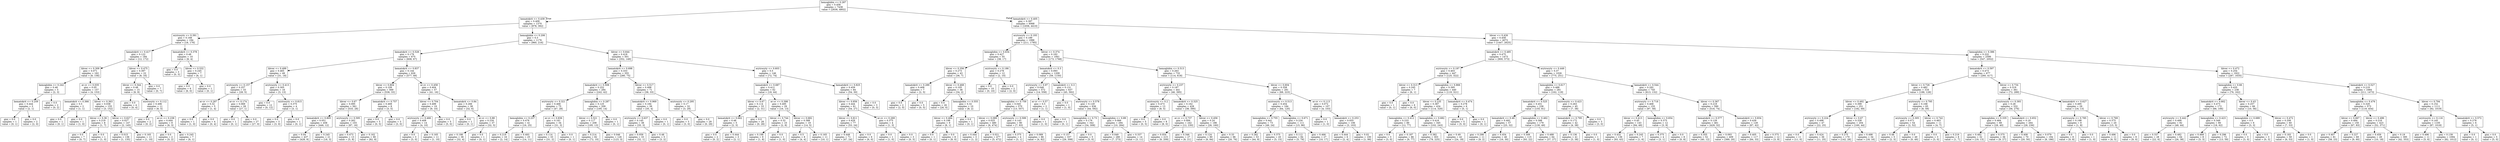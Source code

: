 digraph Tree {
node [shape=box] ;
0 [label="hemoglobin <= 0.287\ngini = 0.458\nsamples = 7438\nvalue = [2636, 4802]"] ;
1 [label="hematokrit <= 0.439\ngini = 0.409\nsamples = 1370\nvalue = [978, 392]"] ;
0 -> 1 [labeldistance=2.5, labelangle=45, headlabel="True"] ;
2 [label="erytrocyty <= 0.391\ngini = 0.168\nsamples = 194\nvalue = [18, 176]"] ;
1 -> 2 ;
3 [label="hematokrit <= 0.417\ngini = 0.122\nsamples = 184\nvalue = [12, 172]"] ;
2 -> 3 ;
4 [label="hbver <= 0.309\ngini = 0.071\nsamples = 162\nvalue = [6, 156]"] ;
3 -> 4 ;
5 [label="hemoglobin <= 0.242\ngini = 0.48\nsamples = 5\nvalue = [2, 3]"] ;
4 -> 5 ;
6 [label="hematokrit <= 0.259\ngini = 0.444\nsamples = 3\nvalue = [2, 1]"] ;
5 -> 6 ;
7 [label="gini = 0.0\nsamples = 1\nvalue = [0, 1]"] ;
6 -> 7 ;
8 [label="gini = 0.0\nsamples = 2\nvalue = [2, 0]"] ;
6 -> 8 ;
9 [label="gini = 0.0\nsamples = 2\nvalue = [0, 2]"] ;
5 -> 9 ;
10 [label="er-cv <= 0.035\ngini = 0.05\nsamples = 157\nvalue = [4, 153]"] ;
4 -> 10 ;
11 [label="hematokrit <= 0.366\ngini = 0.5\nsamples = 2\nvalue = [1, 1]"] ;
10 -> 11 ;
12 [label="gini = 0.0\nsamples = 1\nvalue = [0, 1]"] ;
11 -> 12 ;
13 [label="gini = 0.0\nsamples = 1\nvalue = [1, 0]"] ;
11 -> 13 ;
14 [label="hbver <= 0.363\ngini = 0.038\nsamples = 155\nvalue = [3, 152]"] ;
10 -> 14 ;
15 [label="hbver <= 0.36\ngini = 0.219\nsamples = 8\nvalue = [1, 7]"] ;
14 -> 15 ;
16 [label="gini = 0.0\nsamples = 7\nvalue = [0, 7]"] ;
15 -> 16 ;
17 [label="gini = 0.0\nsamples = 1\nvalue = [1, 0]"] ;
15 -> 17 ;
18 [label="hbver <= 0.627\ngini = 0.027\nsamples = 147\nvalue = [2, 145]"] ;
14 -> 18 ;
19 [label="gini = 0.015\nsamples = 136\nvalue = [1, 135]"] ;
18 -> 19 ;
20 [label="gini = 0.165\nsamples = 11\nvalue = [1, 10]"] ;
18 -> 20 ;
21 [label="hbver <= 0.475\ngini = 0.397\nsamples = 22\nvalue = [6, 16]"] ;
3 -> 21 ;
22 [label="hbver <= 0.344\ngini = 0.48\nsamples = 15\nvalue = [6, 9]"] ;
21 -> 22 ;
23 [label="gini = 0.0\nsamples = 4\nvalue = [0, 4]"] ;
22 -> 23 ;
24 [label="erytrocyty <= 0.112\ngini = 0.496\nsamples = 11\nvalue = [6, 5]"] ;
22 -> 24 ;
25 [label="gini = 0.0\nsamples = 2\nvalue = [0, 2]"] ;
24 -> 25 ;
26 [label="er-cv <= 0.238\ngini = 0.444\nsamples = 9\nvalue = [6, 3]"] ;
24 -> 26 ;
27 [label="gini = 0.0\nsamples = 2\nvalue = [0, 2]"] ;
26 -> 27 ;
28 [label="gini = 0.245\nsamples = 7\nvalue = [6, 1]"] ;
26 -> 28 ;
29 [label="gini = 0.0\nsamples = 7\nvalue = [0, 7]"] ;
21 -> 29 ;
30 [label="hematokrit <= 0.378\ngini = 0.48\nsamples = 10\nvalue = [6, 4]"] ;
2 -> 30 ;
31 [label="gini = 0.0\nsamples = 3\nvalue = [0, 3]"] ;
30 -> 31 ;
32 [label="hbver <= 0.532\ngini = 0.245\nsamples = 7\nvalue = [6, 1]"] ;
30 -> 32 ;
33 [label="gini = 0.0\nsamples = 6\nvalue = [6, 0]"] ;
32 -> 33 ;
34 [label="gini = 0.0\nsamples = 1\nvalue = [0, 1]"] ;
32 -> 34 ;
35 [label="hemoglobin <= 0.206\ngini = 0.3\nsamples = 1176\nvalue = [960, 216]"] ;
1 -> 35 ;
36 [label="hematokrit <= 0.528\ngini = 0.179\nsamples = 675\nvalue = [608, 67]"] ;
35 -> 36 ;
37 [label="hbver <= 0.499\ngini = 0.465\nsamples = 49\nvalue = [31, 18]"] ;
36 -> 37 ;
38 [label="erytrocyty <= 0.157\ngini = 0.257\nsamples = 33\nvalue = [28, 5]"] ;
37 -> 38 ;
39 [label="er-cv <= 0.287\ngini = 0.32\nsamples = 5\nvalue = [1, 4]"] ;
38 -> 39 ;
40 [label="gini = 0.0\nsamples = 1\nvalue = [1, 0]"] ;
39 -> 40 ;
41 [label="gini = 0.0\nsamples = 4\nvalue = [0, 4]"] ;
39 -> 41 ;
42 [label="er-cv <= 0.174\ngini = 0.069\nsamples = 28\nvalue = [27, 1]"] ;
38 -> 42 ;
43 [label="gini = 0.0\nsamples = 1\nvalue = [0, 1]"] ;
42 -> 43 ;
44 [label="gini = 0.0\nsamples = 27\nvalue = [27, 0]"] ;
42 -> 44 ;
45 [label="erytrocyty <= 0.413\ngini = 0.305\nsamples = 16\nvalue = [3, 13]"] ;
37 -> 45 ;
46 [label="gini = 0.0\nsamples = 12\nvalue = [0, 12]"] ;
45 -> 46 ;
47 [label="erytrocyty <= 0.815\ngini = 0.375\nsamples = 4\nvalue = [3, 1]"] ;
45 -> 47 ;
48 [label="gini = 0.0\nsamples = 3\nvalue = [3, 0]"] ;
47 -> 48 ;
49 [label="gini = 0.0\nsamples = 1\nvalue = [0, 1]"] ;
47 -> 49 ;
50 [label="hematokrit <= 0.837\ngini = 0.144\nsamples = 626\nvalue = [577, 49]"] ;
36 -> 50 ;
51 [label="hbver <= 0.804\ngini = 0.109\nsamples = 569\nvalue = [536, 33]"] ;
50 -> 51 ;
52 [label="hbver <= 0.67\ngini = 0.095\nsamples = 561\nvalue = [533, 28]"] ;
51 -> 52 ;
53 [label="hematokrit <= 0.805\ngini = 0.051\nsamples = 458\nvalue = [446, 12]"] ;
52 -> 53 ;
54 [label="gini = 0.04\nsamples = 437\nvalue = [428, 9]"] ;
53 -> 54 ;
55 [label="gini = 0.245\nsamples = 21\nvalue = [18, 3]"] ;
53 -> 55 ;
56 [label="erytrocyty <= 0.595\ngini = 0.262\nsamples = 103\nvalue = [87, 16]"] ;
52 -> 56 ;
57 [label="gini = 0.473\nsamples = 13\nvalue = [5, 8]"] ;
56 -> 57 ;
58 [label="gini = 0.162\nsamples = 90\nvalue = [82, 8]"] ;
56 -> 58 ;
59 [label="hematokrit <= 0.757\ngini = 0.469\nsamples = 8\nvalue = [3, 5]"] ;
51 -> 59 ;
60 [label="gini = 0.0\nsamples = 5\nvalue = [0, 5]"] ;
59 -> 60 ;
61 [label="gini = 0.0\nsamples = 3\nvalue = [3, 0]"] ;
59 -> 61 ;
62 [label="er-cv <= 0.458\ngini = 0.404\nsamples = 57\nvalue = [41, 16]"] ;
50 -> 62 ;
63 [label="hbver <= 0.704\ngini = 0.499\nsamples = 19\nvalue = [9, 10]"] ;
62 -> 63 ;
64 [label="erytrocyty <= 0.466\ngini = 0.408\nsamples = 14\nvalue = [4, 10]"] ;
63 -> 64 ;
65 [label="gini = 0.0\nsamples = 3\nvalue = [3, 0]"] ;
64 -> 65 ;
66 [label="gini = 0.165\nsamples = 11\nvalue = [1, 10]"] ;
64 -> 66 ;
67 [label="gini = 0.0\nsamples = 5\nvalue = [5, 0]"] ;
63 -> 67 ;
68 [label="hematokrit <= 0.84\ngini = 0.266\nsamples = 38\nvalue = [32, 6]"] ;
62 -> 68 ;
69 [label="gini = 0.0\nsamples = 1\nvalue = [0, 1]"] ;
68 -> 69 ;
70 [label="er-cv <= 0.88\ngini = 0.234\nsamples = 37\nvalue = [32, 5]"] ;
68 -> 70 ;
71 [label="gini = 0.198\nsamples = 36\nvalue = [32, 4]"] ;
70 -> 71 ;
72 [label="gini = 0.0\nsamples = 1\nvalue = [0, 1]"] ;
70 -> 72 ;
73 [label="hbver <= 0.644\ngini = 0.418\nsamples = 501\nvalue = [352, 149]"] ;
35 -> 73 ;
74 [label="hematokrit <= 0.698\ngini = 0.333\nsamples = 355\nvalue = [280, 75]"] ;
73 -> 74 ;
75 [label="hematokrit <= 0.508\ngini = 0.252\nsamples = 284\nvalue = [242, 42]"] ;
74 -> 75 ;
76 [label="erytrocyty <= 0.321\ngini = 0.468\nsamples = 75\nvalue = [47, 28]"] ;
75 -> 76 ;
77 [label="hemoglobin <= 0.237\ngini = 0.476\nsamples = 41\nvalue = [16, 25]"] ;
76 -> 77 ;
78 [label="gini = 0.219\nsamples = 16\nvalue = [2, 14]"] ;
77 -> 78 ;
79 [label="gini = 0.493\nsamples = 25\nvalue = [14, 11]"] ;
77 -> 79 ;
80 [label="er-cv <= 0.836\ngini = 0.161\nsamples = 34\nvalue = [31, 3]"] ;
76 -> 80 ;
81 [label="gini = 0.114\nsamples = 33\nvalue = [31, 2]"] ;
80 -> 81 ;
82 [label="gini = 0.0\nsamples = 1\nvalue = [0, 1]"] ;
80 -> 82 ;
83 [label="hemoglobin <= 0.287\ngini = 0.125\nsamples = 209\nvalue = [195, 14]"] ;
75 -> 83 ;
84 [label="hbver <= 0.521\ngini = 0.117\nsamples = 208\nvalue = [195, 13]"] ;
83 -> 84 ;
85 [label="gini = 0.214\nsamples = 82\nvalue = [72, 10]"] ;
84 -> 85 ;
86 [label="gini = 0.046\nsamples = 126\nvalue = [123, 3]"] ;
84 -> 86 ;
87 [label="gini = 0.0\nsamples = 1\nvalue = [0, 1]"] ;
83 -> 87 ;
88 [label="hbver <= 0.517\ngini = 0.498\nsamples = 71\nvalue = [38, 33]"] ;
74 -> 88 ;
89 [label="hematokrit <= 0.969\ngini = 0.184\nsamples = 39\nvalue = [35, 4]"] ;
88 -> 89 ;
90 [label="erytrocyty <= 0.637\ngini = 0.145\nsamples = 38\nvalue = [35, 3]"] ;
89 -> 90 ;
91 [label="gini = 0.059\nsamples = 33\nvalue = [32, 1]"] ;
90 -> 91 ;
92 [label="gini = 0.48\nsamples = 5\nvalue = [3, 2]"] ;
90 -> 92 ;
93 [label="gini = 0.0\nsamples = 1\nvalue = [0, 1]"] ;
89 -> 93 ;
94 [label="erytrocyty <= 0.295\ngini = 0.17\nsamples = 32\nvalue = [3, 29]"] ;
88 -> 94 ;
95 [label="gini = 0.0\nsamples = 3\nvalue = [3, 0]"] ;
94 -> 95 ;
96 [label="gini = 0.0\nsamples = 29\nvalue = [0, 29]"] ;
94 -> 96 ;
97 [label="erytrocyty <= 0.603\ngini = 0.5\nsamples = 146\nvalue = [72, 74]"] ;
73 -> 97 ;
98 [label="hematokrit <= 0.687\ngini = 0.412\nsamples = 62\nvalue = [18, 44]"] ;
97 -> 98 ;
99 [label="hbver <= 0.67\ngini = 0.114\nsamples = 33\nvalue = [2, 31]"] ;
98 -> 99 ;
100 [label="hematokrit <= 0.662\ngini = 0.48\nsamples = 5\nvalue = [2, 3]"] ;
99 -> 100 ;
101 [label="gini = 0.0\nsamples = 2\nvalue = [0, 2]"] ;
100 -> 101 ;
102 [label="gini = 0.444\nsamples = 3\nvalue = [2, 1]"] ;
100 -> 102 ;
103 [label="gini = 0.0\nsamples = 28\nvalue = [0, 28]"] ;
99 -> 103 ;
104 [label="er-cv <= 0.398\ngini = 0.495\nsamples = 29\nvalue = [16, 13]"] ;
98 -> 104 ;
105 [label="hbver <= 0.744\ngini = 0.32\nsamples = 10\nvalue = [2, 8]"] ;
104 -> 105 ;
106 [label="gini = 0.198\nsamples = 9\nvalue = [1, 8]"] ;
105 -> 106 ;
107 [label="gini = 0.0\nsamples = 1\nvalue = [1, 0]"] ;
105 -> 107 ;
108 [label="hbver <= 0.682\ngini = 0.388\nsamples = 19\nvalue = [14, 5]"] ;
104 -> 108 ;
109 [label="gini = 0.5\nsamples = 8\nvalue = [4, 4]"] ;
108 -> 109 ;
110 [label="gini = 0.165\nsamples = 11\nvalue = [10, 1]"] ;
108 -> 110 ;
111 [label="hematokrit <= 0.825\ngini = 0.459\nsamples = 84\nvalue = [54, 30]"] ;
97 -> 111 ;
112 [label="hbver <= 0.856\ngini = 0.444\nsamples = 81\nvalue = [54, 27]"] ;
111 -> 112 ;
113 [label="hbver <= 0.811\ngini = 0.429\nsamples = 77\nvalue = [53, 24]"] ;
112 -> 113 ;
114 [label="gini = 0.448\nsamples = 71\nvalue = [47, 24]"] ;
113 -> 114 ;
115 [label="gini = 0.0\nsamples = 6\nvalue = [6, 0]"] ;
113 -> 115 ;
116 [label="er-cv <= 0.269\ngini = 0.375\nsamples = 4\nvalue = [1, 3]"] ;
112 -> 116 ;
117 [label="gini = 0.0\nsamples = 1\nvalue = [1, 0]"] ;
116 -> 117 ;
118 [label="gini = 0.0\nsamples = 3\nvalue = [0, 3]"] ;
116 -> 118 ;
119 [label="gini = 0.0\nsamples = 3\nvalue = [0, 3]"] ;
111 -> 119 ;
120 [label="hematokrit <= 0.405\ngini = 0.397\nsamples = 6068\nvalue = [1658, 4410]"] ;
0 -> 120 [labeldistance=2.5, labelangle=-45, headlabel="False"] ;
121 [label="erytrocyty <= 0.193\ngini = 0.189\nsamples = 1996\nvalue = [211, 1785]"] ;
120 -> 121 ;
122 [label="hemoglobin <= 0.634\ngini = 0.427\nsamples = 55\nvalue = [38, 17]"] ;
121 -> 122 ;
123 [label="hbver <= 0.356\ngini = 0.273\nsamples = 43\nvalue = [36, 7]"] ;
122 -> 123 ;
124 [label="hematokrit <= 0.289\ngini = 0.408\nsamples = 7\nvalue = [2, 5]"] ;
123 -> 124 ;
125 [label="gini = 0.0\nsamples = 2\nvalue = [2, 0]"] ;
124 -> 125 ;
126 [label="gini = 0.0\nsamples = 5\nvalue = [0, 5]"] ;
124 -> 126 ;
127 [label="hbver <= 0.468\ngini = 0.105\nsamples = 36\nvalue = [34, 2]"] ;
123 -> 127 ;
128 [label="gini = 0.0\nsamples = 26\nvalue = [26, 0]"] ;
127 -> 128 ;
129 [label="hemoglobin <= 0.555\ngini = 0.32\nsamples = 10\nvalue = [8, 2]"] ;
127 -> 129 ;
130 [label="hbver <= 0.484\ngini = 0.198\nsamples = 9\nvalue = [8, 1]"] ;
129 -> 130 ;
131 [label="gini = 0.0\nsamples = 1\nvalue = [0, 1]"] ;
130 -> 131 ;
132 [label="gini = 0.0\nsamples = 8\nvalue = [8, 0]"] ;
130 -> 132 ;
133 [label="gini = 0.0\nsamples = 1\nvalue = [0, 1]"] ;
129 -> 133 ;
134 [label="erytrocyty <= 0.186\ngini = 0.278\nsamples = 12\nvalue = [2, 10]"] ;
122 -> 134 ;
135 [label="gini = 0.0\nsamples = 10\nvalue = [0, 10]"] ;
134 -> 135 ;
136 [label="gini = 0.0\nsamples = 2\nvalue = [2, 0]"] ;
134 -> 136 ;
137 [label="hbver <= 0.374\ngini = 0.162\nsamples = 1941\nvalue = [173, 1768]"] ;
121 -> 137 ;
138 [label="hematokrit <= 0.3\ngini = 0.093\nsamples = 1209\nvalue = [59, 1150]"] ;
137 -> 138 ;
139 [label="erytrocyty <= 0.97\ngini = 0.048\nsamples = 572\nvalue = [14, 558]"] ;
138 -> 139 ;
140 [label="hemoglobin <= 0.759\ngini = 0.045\nsamples = 570\nvalue = [13, 557]"] ;
139 -> 140 ;
141 [label="hbver <= 0.089\ngini = 0.025\nsamples = 480\nvalue = [6, 474]"] ;
140 -> 141 ;
142 [label="gini = 0.444\nsamples = 3\nvalue = [1, 2]"] ;
141 -> 142 ;
143 [label="gini = 0.021\nsamples = 477\nvalue = [5, 472]"] ;
141 -> 143 ;
144 [label="erytrocyty <= 0.599\ngini = 0.143\nsamples = 90\nvalue = [7, 83]"] ;
140 -> 144 ;
145 [label="gini = 0.375\nsamples = 4\nvalue = [3, 1]"] ;
144 -> 145 ;
146 [label="gini = 0.089\nsamples = 86\nvalue = [4, 82]"] ;
144 -> 146 ;
147 [label="er-cv <= 0.57\ngini = 0.5\nsamples = 2\nvalue = [1, 1]"] ;
139 -> 147 ;
148 [label="gini = 0.0\nsamples = 1\nvalue = [1, 0]"] ;
147 -> 148 ;
149 [label="gini = 0.0\nsamples = 1\nvalue = [0, 1]"] ;
147 -> 149 ;
150 [label="hematokrit <= 0.3\ngini = 0.131\nsamples = 637\nvalue = [45, 592]"] ;
138 -> 150 ;
151 [label="gini = 0.0\nsamples = 1\nvalue = [1, 0]"] ;
150 -> 151 ;
152 [label="erytrocyty <= 0.578\ngini = 0.129\nsamples = 636\nvalue = [44, 592]"] ;
150 -> 152 ;
153 [label="hemoglobin <= 0.73\ngini = 0.179\nsamples = 342\nvalue = [34, 308]"] ;
152 -> 153 ;
154 [label="gini = 0.157\nsamples = 337\nvalue = [29, 308]"] ;
153 -> 154 ;
155 [label="gini = 0.0\nsamples = 5\nvalue = [5, 0]"] ;
153 -> 155 ;
156 [label="hemoglobin <= 0.89\ngini = 0.066\nsamples = 294\nvalue = [10, 284]"] ;
152 -> 156 ;
157 [label="gini = 0.049\nsamples = 280\nvalue = [7, 273]"] ;
156 -> 157 ;
158 [label="gini = 0.337\nsamples = 14\nvalue = [3, 11]"] ;
156 -> 158 ;
159 [label="hemoglobin <= 0.513\ngini = 0.263\nsamples = 732\nvalue = [114, 618]"] ;
137 -> 159 ;
160 [label="erytrocyty <= 0.237\ngini = 0.187\nsamples = 441\nvalue = [46, 395]"] ;
159 -> 160 ;
161 [label="erytrocyty <= 0.2\ngini = 0.473\nsamples = 13\nvalue = [8, 5]"] ;
160 -> 161 ;
162 [label="gini = 0.0\nsamples = 5\nvalue = [0, 5]"] ;
161 -> 162 ;
163 [label="gini = 0.0\nsamples = 8\nvalue = [8, 0]"] ;
161 -> 163 ;
164 [label="hematokrit <= 0.325\ngini = 0.162\nsamples = 428\nvalue = [38, 390]"] ;
160 -> 164 ;
165 [label="er-cv <= 0.737\ngini = 0.094\nsamples = 242\nvalue = [12, 230]"] ;
164 -> 165 ;
166 [label="gini = 0.054\nsamples = 215\nvalue = [6, 209]"] ;
165 -> 166 ;
167 [label="gini = 0.346\nsamples = 27\nvalue = [6, 21]"] ;
165 -> 167 ;
168 [label="hbver <= 0.456\ngini = 0.24\nsamples = 186\nvalue = [26, 160]"] ;
164 -> 168 ;
169 [label="gini = 0.124\nsamples = 90\nvalue = [6, 84]"] ;
168 -> 169 ;
170 [label="gini = 0.33\nsamples = 96\nvalue = [20, 76]"] ;
168 -> 170 ;
171 [label="hbver <= 0.604\ngini = 0.358\nsamples = 291\nvalue = [68, 223]"] ;
159 -> 171 ;
172 [label="erytrocyty <= 0.513\ngini = 0.454\nsamples = 184\nvalue = [64, 120]"] ;
171 -> 172 ;
173 [label="hemoglobin <= 0.755\ngini = 0.441\nsamples = 73\nvalue = [49, 24]"] ;
172 -> 173 ;
174 [label="gini = 0.282\nsamples = 53\nvalue = [44, 9]"] ;
173 -> 174 ;
175 [label="gini = 0.375\nsamples = 20\nvalue = [5, 15]"] ;
173 -> 175 ;
176 [label="hemoglobin <= 0.671\ngini = 0.234\nsamples = 111\nvalue = [15, 96]"] ;
172 -> 176 ;
177 [label="gini = 0.112\nsamples = 84\nvalue = [5, 79]"] ;
176 -> 177 ;
178 [label="gini = 0.466\nsamples = 27\nvalue = [10, 17]"] ;
176 -> 178 ;
179 [label="er-cv <= 0.113\ngini = 0.072\nsamples = 107\nvalue = [4, 103]"] ;
171 -> 179 ;
180 [label="gini = 0.0\nsamples = 1\nvalue = [1, 0]"] ;
179 -> 180 ;
181 [label="hematokrit <= 0.253\ngini = 0.055\nsamples = 106\nvalue = [3, 103]"] ;
179 -> 181 ;
182 [label="gini = 0.444\nsamples = 6\nvalue = [2, 4]"] ;
181 -> 182 ;
183 [label="gini = 0.02\nsamples = 100\nvalue = [1, 99]"] ;
181 -> 183 ;
184 [label="hbver <= 0.426\ngini = 0.458\nsamples = 4072\nvalue = [1447, 2625]"] ;
120 -> 184 ;
185 [label="hematokrit <= 0.485\ngini = 0.475\nsamples = 1473\nvalue = [900, 573]"] ;
184 -> 185 ;
186 [label="erytrocyty <= 0.197\ngini = 0.403\nsamples = 447\nvalue = [125, 322]"] ;
185 -> 186 ;
187 [label="hbver <= 0.313\ngini = 0.245\nsamples = 7\nvalue = [6, 1]"] ;
186 -> 187 ;
188 [label="gini = 0.0\nsamples = 1\nvalue = [0, 1]"] ;
187 -> 188 ;
189 [label="gini = 0.0\nsamples = 6\nvalue = [6, 0]"] ;
187 -> 189 ;
190 [label="hemoglobin <= 0.866\ngini = 0.395\nsamples = 440\nvalue = [119, 321]"] ;
186 -> 190 ;
191 [label="hbver <= 0.235\ngini = 0.387\nsamples = 434\nvalue = [114, 320]"] ;
190 -> 191 ;
192 [label="hemoglobin <= 0.412\ngini = 0.233\nsamples = 89\nvalue = [12, 77]"] ;
191 -> 192 ;
193 [label="gini = 0.0\nsamples = 3\nvalue = [3, 0]"] ;
192 -> 193 ;
194 [label="gini = 0.187\nsamples = 86\nvalue = [9, 77]"] ;
192 -> 194 ;
195 [label="hemoglobin <= 0.682\ngini = 0.416\nsamples = 345\nvalue = [102, 243]"] ;
191 -> 195 ;
196 [label="gini = 0.382\nsamples = 303\nvalue = [78, 225]"] ;
195 -> 196 ;
197 [label="gini = 0.49\nsamples = 42\nvalue = [24, 18]"] ;
195 -> 197 ;
198 [label="hematokrit <= 0.474\ngini = 0.278\nsamples = 6\nvalue = [5, 1]"] ;
190 -> 198 ;
199 [label="gini = 0.0\nsamples = 5\nvalue = [5, 0]"] ;
198 -> 199 ;
200 [label="gini = 0.0\nsamples = 1\nvalue = [0, 1]"] ;
198 -> 200 ;
201 [label="erytrocyty <= 0.449\ngini = 0.37\nsamples = 1026\nvalue = [775, 251]"] ;
185 -> 201 ;
202 [label="hemoglobin <= 0.617\ngini = 0.488\nsamples = 281\nvalue = [162, 119]"] ;
201 -> 202 ;
203 [label="hematokrit <= 0.525\ngini = 0.451\nsamples = 236\nvalue = [155, 81]"] ;
202 -> 203 ;
204 [label="hematokrit <= 0.49\ngini = 0.492\nsamples = 57\nvalue = [25, 32]"] ;
203 -> 204 ;
205 [label="gini = 0.298\nsamples = 11\nvalue = [9, 2]"] ;
204 -> 205 ;
206 [label="gini = 0.454\nsamples = 46\nvalue = [16, 30]"] ;
204 -> 206 ;
207 [label="hemoglobin <= 0.462\ngini = 0.398\nsamples = 179\nvalue = [130, 49]"] ;
203 -> 207 ;
208 [label="gini = 0.309\nsamples = 115\nvalue = [93, 22]"] ;
207 -> 208 ;
209 [label="gini = 0.488\nsamples = 64\nvalue = [37, 27]"] ;
207 -> 209 ;
210 [label="erytrocyty <= 0.423\ngini = 0.263\nsamples = 45\nvalue = [7, 38]"] ;
202 -> 210 ;
211 [label="hematokrit <= 0.795\ngini = 0.172\nsamples = 42\nvalue = [4, 38]"] ;
210 -> 211 ;
212 [label="gini = 0.136\nsamples = 41\nvalue = [3, 38]"] ;
211 -> 212 ;
213 [label="gini = 0.0\nsamples = 1\nvalue = [1, 0]"] ;
211 -> 213 ;
214 [label="gini = 0.0\nsamples = 3\nvalue = [3, 0]"] ;
210 -> 214 ;
215 [label="hematokrit <= 0.544\ngini = 0.292\nsamples = 745\nvalue = [613, 132]"] ;
201 -> 215 ;
216 [label="erytrocyty <= 0.718\ngini = 0.468\nsamples = 155\nvalue = [97, 58]"] ;
215 -> 216 ;
217 [label="hbver <= 0.413\ngini = 0.45\nsamples = 143\nvalue = [94, 49]"] ;
216 -> 217 ;
218 [label="gini = 0.432\nsamples = 136\nvalue = [93, 43]"] ;
217 -> 218 ;
219 [label="gini = 0.245\nsamples = 7\nvalue = [1, 6]"] ;
217 -> 219 ;
220 [label="hemoglobin <= 0.654\ngini = 0.375\nsamples = 12\nvalue = [3, 9]"] ;
216 -> 220 ;
221 [label="gini = 0.375\nsamples = 4\nvalue = [3, 1]"] ;
220 -> 221 ;
222 [label="gini = 0.0\nsamples = 8\nvalue = [0, 8]"] ;
220 -> 222 ;
223 [label="hbver <= 0.367\ngini = 0.219\nsamples = 590\nvalue = [516, 74]"] ;
215 -> 223 ;
224 [label="hematokrit <= 0.577\ngini = 0.129\nsamples = 461\nvalue = [429, 32]"] ;
223 -> 224 ;
225 [label="gini = 0.355\nsamples = 52\nvalue = [40, 12]"] ;
224 -> 225 ;
226 [label="gini = 0.093\nsamples = 409\nvalue = [389, 20]"] ;
224 -> 226 ;
227 [label="hematokrit <= 0.834\ngini = 0.439\nsamples = 129\nvalue = [87, 42]"] ;
223 -> 227 ;
228 [label="gini = 0.405\nsamples = 117\nvalue = [84, 33]"] ;
227 -> 228 ;
229 [label="gini = 0.375\nsamples = 12\nvalue = [3, 9]"] ;
227 -> 229 ;
230 [label="hemoglobin <= 0.386\ngini = 0.332\nsamples = 2599\nvalue = [547, 2052]"] ;
184 -> 230 ;
231 [label="hematokrit <= 0.597\ngini = 0.473\nsamples = 677\nvalue = [260, 417]"] ;
230 -> 231 ;
232 [label="hbver <= 0.726\ngini = 0.482\nsamples = 316\nvalue = [188, 128]"] ;
231 -> 232 ;
233 [label="hbver <= 0.492\ngini = 0.399\nsamples = 251\nvalue = [182, 69]"] ;
232 -> 233 ;
234 [label="erytrocyty <= 0.224\ngini = 0.498\nsamples = 47\nvalue = [22, 25]"] ;
233 -> 234 ;
235 [label="gini = 0.0\nsamples = 11\nvalue = [11, 0]"] ;
234 -> 235 ;
236 [label="gini = 0.424\nsamples = 36\nvalue = [11, 25]"] ;
234 -> 236 ;
237 [label="hbver <= 0.67\ngini = 0.338\nsamples = 204\nvalue = [160, 44]"] ;
233 -> 237 ;
238 [label="gini = 0.275\nsamples = 170\nvalue = [142, 28]"] ;
237 -> 238 ;
239 [label="gini = 0.498\nsamples = 34\nvalue = [18, 16]"] ;
237 -> 239 ;
240 [label="erytrocyty <= 0.795\ngini = 0.168\nsamples = 65\nvalue = [6, 59]"] ;
232 -> 240 ;
241 [label="erytrocyty <= 0.305\ngini = 0.071\nsamples = 54\nvalue = [2, 52]"] ;
240 -> 241 ;
242 [label="gini = 0.48\nsamples = 5\nvalue = [2, 3]"] ;
241 -> 242 ;
243 [label="gini = 0.0\nsamples = 49\nvalue = [0, 49]"] ;
241 -> 243 ;
244 [label="hbver <= 0.742\ngini = 0.463\nsamples = 11\nvalue = [4, 7]"] ;
240 -> 244 ;
245 [label="gini = 0.0\nsamples = 3\nvalue = [3, 0]"] ;
244 -> 245 ;
246 [label="gini = 0.219\nsamples = 8\nvalue = [1, 7]"] ;
244 -> 246 ;
247 [label="hbver <= 0.734\ngini = 0.319\nsamples = 361\nvalue = [72, 289]"] ;
231 -> 247 ;
248 [label="erytrocyty <= 0.393\ngini = 0.28\nsamples = 332\nvalue = [56, 276]"] ;
247 -> 248 ;
249 [label="hemoglobin <= 0.335\ngini = 0.484\nsamples = 68\nvalue = [28, 40]"] ;
248 -> 249 ;
250 [label="gini = 0.482\nsamples = 32\nvalue = [19, 13]"] ;
249 -> 250 ;
251 [label="gini = 0.375\nsamples = 36\nvalue = [9, 27]"] ;
249 -> 251 ;
252 [label="hematokrit <= 0.652\ngini = 0.19\nsamples = 264\nvalue = [28, 236]"] ;
248 -> 252 ;
253 [label="gini = 0.408\nsamples = 70\nvalue = [20, 50]"] ;
252 -> 253 ;
254 [label="gini = 0.079\nsamples = 194\nvalue = [8, 186]"] ;
252 -> 254 ;
255 [label="hematokrit <= 0.627\ngini = 0.495\nsamples = 29\nvalue = [16, 13]"] ;
247 -> 255 ;
256 [label="erytrocyty <= 0.785\ngini = 0.198\nsamples = 9\nvalue = [1, 8]"] ;
255 -> 256 ;
257 [label="gini = 0.0\nsamples = 8\nvalue = [0, 8]"] ;
256 -> 257 ;
258 [label="gini = 0.0\nsamples = 1\nvalue = [1, 0]"] ;
256 -> 258 ;
259 [label="hbver <= 0.769\ngini = 0.375\nsamples = 20\nvalue = [15, 5]"] ;
255 -> 259 ;
260 [label="gini = 0.496\nsamples = 11\nvalue = [6, 5]"] ;
259 -> 260 ;
261 [label="gini = 0.0\nsamples = 9\nvalue = [9, 0]"] ;
259 -> 261 ;
262 [label="hbver <= 0.472\ngini = 0.254\nsamples = 1922\nvalue = [287, 1635]"] ;
230 -> 262 ;
263 [label="hemoglobin <= 0.66\ngini = 0.435\nsamples = 238\nvalue = [76, 162]"] ;
262 -> 263 ;
264 [label="hematokrit <= 0.662\ngini = 0.473\nsamples = 172\nvalue = [66, 106]"] ;
263 -> 264 ;
265 [label="erytrocyty <= 0.442\ngini = 0.499\nsamples = 92\nvalue = [48, 44]"] ;
264 -> 265 ;
266 [label="gini = 0.337\nsamples = 28\nvalue = [22, 6]"] ;
265 -> 266 ;
267 [label="gini = 0.482\nsamples = 64\nvalue = [26, 38]"] ;
265 -> 267 ;
268 [label="hemoglobin <= 0.423\ngini = 0.349\nsamples = 80\nvalue = [18, 62]"] ;
264 -> 268 ;
269 [label="gini = 0.469\nsamples = 8\nvalue = [5, 3]"] ;
268 -> 269 ;
270 [label="gini = 0.296\nsamples = 72\nvalue = [13, 59]"] ;
268 -> 270 ;
271 [label="hbver <= 0.43\ngini = 0.257\nsamples = 66\nvalue = [10, 56]"] ;
263 -> 271 ;
272 [label="hemoglobin <= 0.689\ngini = 0.5\nsamples = 6\nvalue = [3, 3]"] ;
271 -> 272 ;
273 [label="gini = 0.0\nsamples = 3\nvalue = [3, 0]"] ;
272 -> 273 ;
274 [label="gini = 0.0\nsamples = 3\nvalue = [0, 3]"] ;
272 -> 274 ;
275 [label="hbver <= 0.472\ngini = 0.206\nsamples = 60\nvalue = [7, 53]"] ;
271 -> 275 ;
276 [label="gini = 0.183\nsamples = 59\nvalue = [6, 53]"] ;
275 -> 276 ;
277 [label="gini = 0.0\nsamples = 1\nvalue = [1, 0]"] ;
275 -> 277 ;
278 [label="hematokrit <= 0.527\ngini = 0.219\nsamples = 1684\nvalue = [211, 1473]"] ;
262 -> 278 ;
279 [label="hemoglobin <= 0.476\ngini = 0.329\nsamples = 573\nvalue = [119, 454]"] ;
278 -> 279 ;
280 [label="hbver <= 0.667\ngini = 0.494\nsamples = 150\nvalue = [67, 83]"] ;
279 -> 280 ;
281 [label="gini = 0.407\nsamples = 81\nvalue = [58, 23]"] ;
280 -> 281 ;
282 [label="gini = 0.227\nsamples = 69\nvalue = [9, 60]"] ;
280 -> 282 ;
283 [label="hbver <= 0.496\ngini = 0.216\nsamples = 423\nvalue = [52, 371]"] ;
279 -> 283 ;
284 [label="gini = 0.459\nsamples = 28\nvalue = [10, 18]"] ;
283 -> 284 ;
285 [label="gini = 0.19\nsamples = 395\nvalue = [42, 353]"] ;
283 -> 285 ;
286 [label="hbver <= 0.794\ngini = 0.152\nsamples = 1111\nvalue = [92, 1019]"] ;
278 -> 286 ;
287 [label="erytrocyty <= 0.116\ngini = 0.145\nsamples = 1105\nvalue = [87, 1018]"] ;
286 -> 287 ;
288 [label="gini = 0.496\nsamples = 11\nvalue = [5, 6]"] ;
287 -> 288 ;
289 [label="gini = 0.139\nsamples = 1094\nvalue = [82, 1012]"] ;
287 -> 289 ;
290 [label="hematokrit <= 0.572\ngini = 0.278\nsamples = 6\nvalue = [5, 1]"] ;
286 -> 290 ;
291 [label="gini = 0.0\nsamples = 1\nvalue = [0, 1]"] ;
290 -> 291 ;
292 [label="gini = 0.0\nsamples = 5\nvalue = [5, 0]"] ;
290 -> 292 ;
}